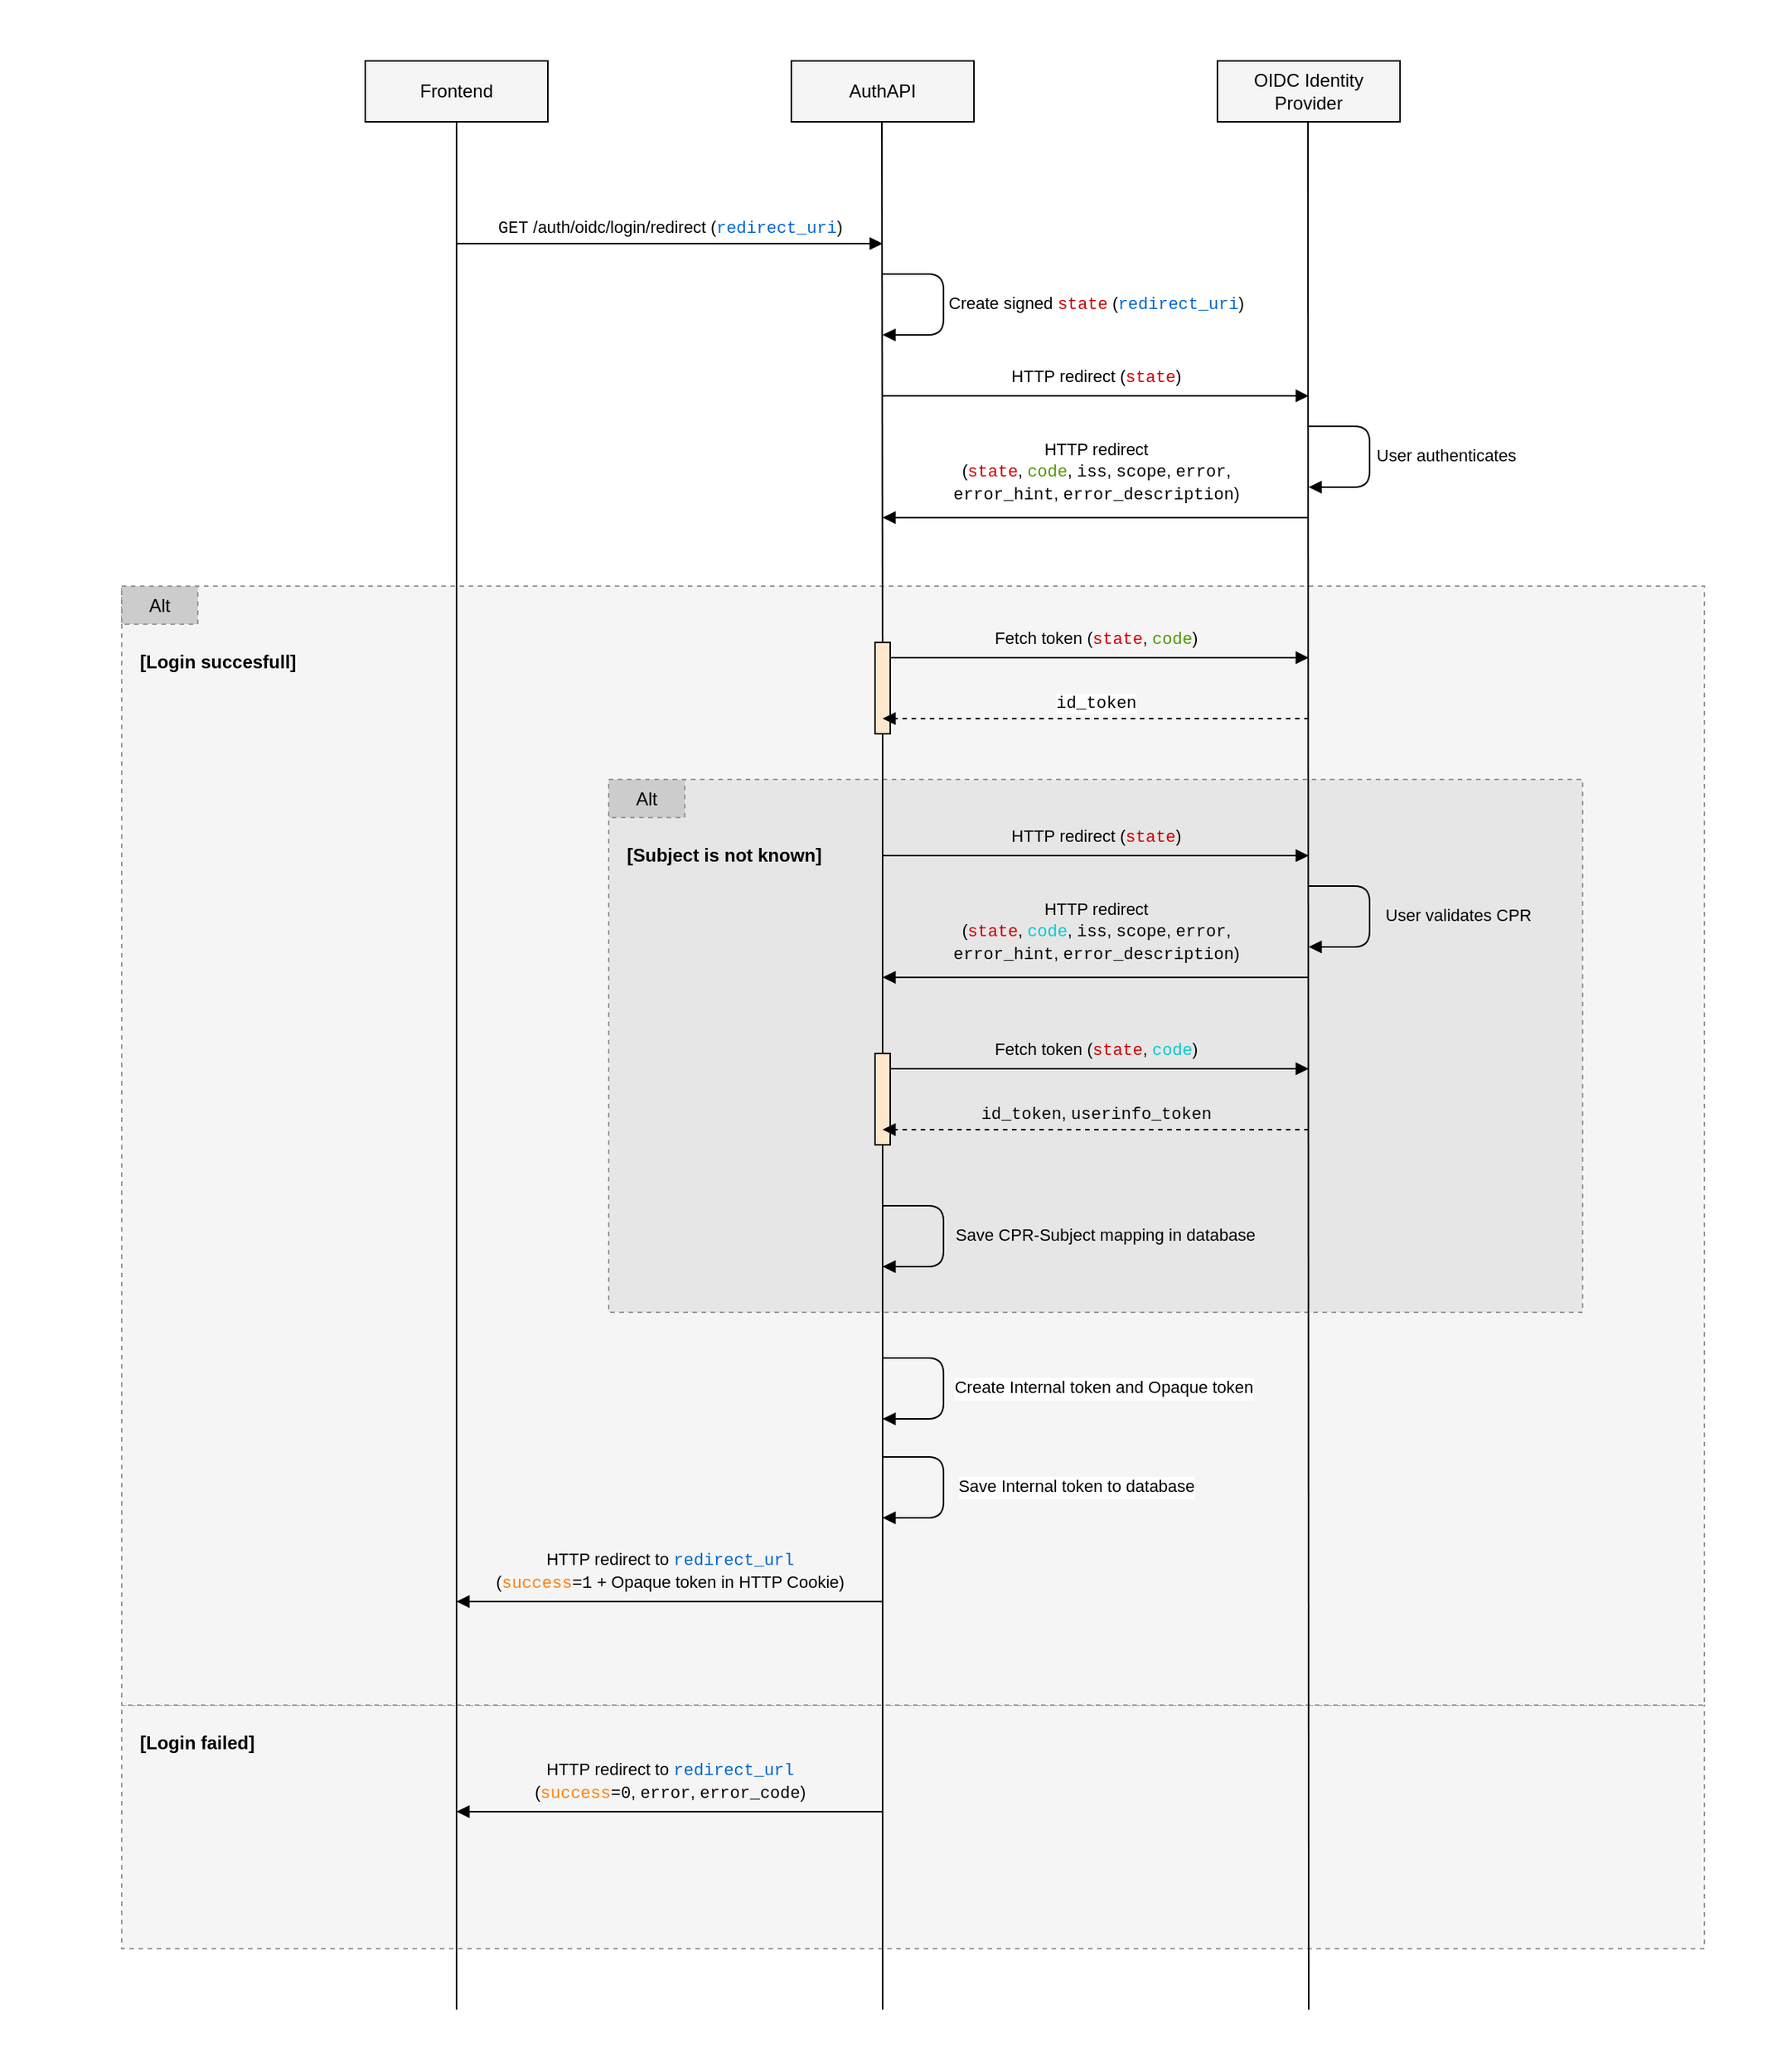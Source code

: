 <mxfile version="15.4.3" type="device"><diagram id="Cwde8lvM7TjTWuwWYFW5" name="Page-1"><mxGraphModel dx="2676" dy="1039" grid="1" gridSize="10" guides="1" tooltips="1" connect="1" arrows="1" fold="1" page="1" pageScale="1" pageWidth="827" pageHeight="1169" math="0" shadow="0"><root><mxCell id="0"/><mxCell id="1" parent="0"/><mxCell id="QzWerxBP5dTm38yxjS_s-79" value="" style="rounded=0;whiteSpace=wrap;html=1;labelBackgroundColor=none;fontFamily=Helvetica;fontColor=#00CCCC;strokeColor=none;fillColor=#FFFFFF;align=left;" vertex="1" parent="1"><mxGeometry x="-200" width="1170" height="1360" as="geometry"/></mxCell><mxCell id="QzWerxBP5dTm38yxjS_s-36" value="" style="rounded=0;whiteSpace=wrap;html=1;fontFamily=Helvetica;fillColor=#F5F5F5;dashed=1;strokeColor=#999999;" vertex="1" parent="1"><mxGeometry x="-120" y="1120" width="1040" height="160" as="geometry"/></mxCell><mxCell id="QzWerxBP5dTm38yxjS_s-30" value="" style="rounded=0;whiteSpace=wrap;html=1;fontFamily=Helvetica;fillColor=#F5F5F5;dashed=1;strokeColor=#999999;" vertex="1" parent="1"><mxGeometry x="-120" y="385" width="1040" height="735" as="geometry"/></mxCell><mxCell id="QzWerxBP5dTm38yxjS_s-32" value="" style="rounded=0;whiteSpace=wrap;html=1;fontFamily=Helvetica;fillColor=#CCCCCC;dashed=1;strokeColor=#999999;" vertex="1" parent="1"><mxGeometry x="-120" y="385" width="50" height="25" as="geometry"/></mxCell><mxCell id="QzWerxBP5dTm38yxjS_s-7" style="edgeStyle=orthogonalEdgeStyle;rounded=0;orthogonalLoop=1;jettySize=auto;html=1;endArrow=block;endFill=1;strokeColor=default;" edge="1" parent="1"><mxGeometry relative="1" as="geometry"><mxPoint x="380" y="160" as="targetPoint"/><mxPoint x="100" y="160" as="sourcePoint"/><Array as="points"><mxPoint x="240" y="160"/><mxPoint x="240" y="160"/></Array></mxGeometry></mxCell><mxCell id="QzWerxBP5dTm38yxjS_s-8" value="&lt;font face=&quot;Courier New&quot;&gt;GET&lt;/font&gt; /auth/oidc/login/redirect (&lt;font face=&quot;Courier New&quot; color=&quot;#0066CC&quot;&gt;redirect_uri&lt;/font&gt;)" style="edgeLabel;html=1;align=center;verticalAlign=middle;resizable=0;points=[];" vertex="1" connectable="0" parent="QzWerxBP5dTm38yxjS_s-7"><mxGeometry x="-0.071" y="-1" relative="1" as="geometry"><mxPoint x="10" y="-11" as="offset"/></mxGeometry></mxCell><mxCell id="QzWerxBP5dTm38yxjS_s-1" value="Frontend" style="rounded=0;whiteSpace=wrap;html=1;fillColor=#F5F5F5;" vertex="1" parent="1"><mxGeometry x="40" y="40" width="120" height="40" as="geometry"/></mxCell><mxCell id="QzWerxBP5dTm38yxjS_s-23" style="edgeStyle=orthogonalEdgeStyle;rounded=0;orthogonalLoop=1;jettySize=auto;html=1;fontFamily=Courier New;endArrow=block;endFill=1;strokeColor=default;" edge="1" parent="1"><mxGeometry relative="1" as="geometry"><mxPoint x="380" y="260" as="sourcePoint"/><mxPoint x="660" y="260" as="targetPoint"/></mxGeometry></mxCell><mxCell id="QzWerxBP5dTm38yxjS_s-25" value="&lt;font face=&quot;Helvetica&quot;&gt;HTTP redirect (&lt;font face=&quot;Courier New&quot; color=&quot;#CC0000&quot;&gt;state&lt;/font&gt;)&lt;br&gt;&lt;/font&gt;" style="edgeLabel;html=1;align=center;verticalAlign=middle;resizable=0;points=[];fontFamily=Courier New;" vertex="1" connectable="0" parent="QzWerxBP5dTm38yxjS_s-23"><mxGeometry x="-0.093" y="1" relative="1" as="geometry"><mxPoint x="13" y="-11" as="offset"/></mxGeometry></mxCell><mxCell id="QzWerxBP5dTm38yxjS_s-2" value="AuthAPI" style="rounded=0;whiteSpace=wrap;html=1;fillColor=#F5F5F5;" vertex="1" parent="1"><mxGeometry x="320" y="40" width="120" height="40" as="geometry"/></mxCell><mxCell id="QzWerxBP5dTm38yxjS_s-3" value="&lt;div&gt;OIDC Identity Provider&lt;br&gt;&lt;/div&gt;" style="rounded=0;whiteSpace=wrap;html=1;fillColor=#F5F5F5;" vertex="1" parent="1"><mxGeometry x="600" y="40" width="120" height="40" as="geometry"/></mxCell><mxCell id="QzWerxBP5dTm38yxjS_s-13" style="edgeStyle=orthogonalEdgeStyle;rounded=1;orthogonalLoop=1;jettySize=auto;html=1;endArrow=block;endFill=1;strokeColor=default;" edge="1" parent="1"><mxGeometry relative="1" as="geometry"><mxPoint x="380" y="220" as="targetPoint"/><mxPoint x="380" y="180" as="sourcePoint"/><Array as="points"><mxPoint x="420" y="180"/><mxPoint x="420" y="220"/></Array></mxGeometry></mxCell><mxCell id="QzWerxBP5dTm38yxjS_s-17" value="&lt;font face=&quot;Helvetica&quot;&gt;Create signed &lt;font face=&quot;Courier New&quot; color=&quot;#CC0000&quot;&gt;state&lt;/font&gt; (&lt;font face=&quot;Courier New&quot; color=&quot;#0066CC&quot;&gt;redirect_uri&lt;/font&gt;)&lt;/font&gt;" style="edgeLabel;html=1;align=center;verticalAlign=middle;resizable=0;points=[];fontFamily=Courier New;" vertex="1" connectable="0" parent="QzWerxBP5dTm38yxjS_s-13"><mxGeometry x="0.183" y="3" relative="1" as="geometry"><mxPoint x="97" y="-11" as="offset"/></mxGeometry></mxCell><mxCell id="QzWerxBP5dTm38yxjS_s-26" style="edgeStyle=orthogonalEdgeStyle;rounded=1;orthogonalLoop=1;jettySize=auto;html=1;endArrow=block;endFill=1;strokeColor=default;" edge="1" parent="1"><mxGeometry relative="1" as="geometry"><mxPoint x="660" y="320" as="targetPoint"/><mxPoint x="660" y="280" as="sourcePoint"/><Array as="points"><mxPoint x="700" y="280"/><mxPoint x="700" y="320"/></Array></mxGeometry></mxCell><mxCell id="QzWerxBP5dTm38yxjS_s-27" value="&lt;font face=&quot;Helvetica&quot;&gt;User authenticates&lt;br&gt;&lt;/font&gt;" style="edgeLabel;html=1;align=center;verticalAlign=middle;resizable=0;points=[];fontFamily=Courier New;" vertex="1" connectable="0" parent="QzWerxBP5dTm38yxjS_s-26"><mxGeometry x="0.183" y="3" relative="1" as="geometry"><mxPoint x="47" y="-11" as="offset"/></mxGeometry></mxCell><mxCell id="QzWerxBP5dTm38yxjS_s-28" style="edgeStyle=orthogonalEdgeStyle;rounded=0;orthogonalLoop=1;jettySize=auto;html=1;fontFamily=Courier New;endArrow=block;endFill=1;strokeColor=default;" edge="1" parent="1"><mxGeometry relative="1" as="geometry"><mxPoint x="660" y="340" as="sourcePoint"/><mxPoint x="380" y="340" as="targetPoint"/></mxGeometry></mxCell><mxCell id="QzWerxBP5dTm38yxjS_s-29" value="&lt;div&gt;&lt;font face=&quot;Helvetica&quot;&gt;HTTP redirect&lt;/font&gt;&lt;/div&gt;&lt;div&gt;&lt;font face=&quot;Helvetica&quot;&gt;(&lt;font face=&quot;Courier New&quot;&gt;&lt;font color=&quot;#CC0000&quot;&gt;state&lt;/font&gt;&lt;font face=&quot;Helvetica&quot;&gt;, &lt;/font&gt;&lt;/font&gt;&lt;/font&gt;&lt;font face=&quot;Helvetica&quot;&gt;&lt;font face=&quot;Courier New&quot;&gt;&lt;font face=&quot;Helvetica&quot;&gt;&lt;font face=&quot;Helvetica&quot;&gt;&lt;font face=&quot;Courier New&quot;&gt;&lt;font face=&quot;Helvetica&quot;&gt;&lt;font face=&quot;Helvetica&quot;&gt;&lt;font face=&quot;Courier New&quot;&gt;&lt;font color=&quot;#4D9900&quot;&gt;code&lt;/font&gt;&lt;font face=&quot;Helvetica&quot;&gt;, &lt;/font&gt;&lt;/font&gt;&lt;/font&gt;&lt;/font&gt;&lt;/font&gt;&lt;/font&gt;&lt;/font&gt;&lt;/font&gt;&lt;/font&gt;&lt;font face=&quot;Helvetica&quot;&gt;&lt;font face=&quot;Courier New&quot;&gt;&lt;font face=&quot;Helvetica&quot;&gt;&lt;font face=&quot;Helvetica&quot;&gt;&lt;font face=&quot;Courier New&quot;&gt;iss&lt;font face=&quot;Helvetica&quot;&gt;, &lt;/font&gt;&lt;/font&gt;&lt;/font&gt;&lt;/font&gt;&lt;/font&gt;&lt;/font&gt;&lt;font face=&quot;Helvetica&quot;&gt;&lt;font face=&quot;Courier New&quot;&gt;scope&lt;/font&gt;&lt;/font&gt;&lt;font face=&quot;Helvetica&quot;&gt;&lt;font face=&quot;Courier New&quot;&gt;&lt;font face=&quot;Helvetica&quot;&gt;&lt;font face=&quot;Helvetica&quot;&gt;&lt;font face=&quot;Courier New&quot;&gt;&lt;font face=&quot;Helvetica&quot;&gt;, &lt;/font&gt;error&lt;/font&gt;&lt;/font&gt;&lt;/font&gt;&lt;/font&gt;&lt;/font&gt;&lt;font face=&quot;Helvetica&quot;&gt;&lt;font face=&quot;Courier New&quot;&gt;&lt;font face=&quot;Helvetica&quot;&gt;&lt;font face=&quot;Helvetica&quot;&gt;&lt;font face=&quot;Courier New&quot;&gt;&lt;font face=&quot;Helvetica&quot;&gt;&lt;font face=&quot;Courier New&quot;&gt;&lt;font face=&quot;Helvetica&quot;&gt;,&lt;/font&gt;&lt;/font&gt;&lt;/font&gt;&lt;/font&gt;&lt;/font&gt;&lt;/font&gt;&lt;/font&gt;&lt;/font&gt;&lt;/div&gt;&lt;div&gt;&lt;font face=&quot;Helvetica&quot;&gt;&lt;font face=&quot;Courier New&quot;&gt;&lt;font face=&quot;Helvetica&quot;&gt;&lt;font face=&quot;Helvetica&quot;&gt;&lt;font face=&quot;Courier New&quot;&gt;&lt;font face=&quot;Helvetica&quot;&gt;&lt;font face=&quot;Courier New&quot;&gt;&lt;font face=&quot;Helvetica&quot;&gt;&lt;/font&gt;error_hint&lt;/font&gt;&lt;/font&gt;&lt;/font&gt;&lt;/font&gt;&lt;/font&gt;&lt;/font&gt;&lt;/font&gt;&lt;font face=&quot;Helvetica&quot;&gt;&lt;font face=&quot;Courier New&quot;&gt;&lt;font face=&quot;Helvetica&quot;&gt;&lt;font face=&quot;Helvetica&quot;&gt;&lt;font face=&quot;Courier New&quot;&gt;&lt;font face=&quot;Helvetica&quot;&gt;&lt;font face=&quot;Courier New&quot;&gt;&lt;font face=&quot;Helvetica&quot;&gt;&lt;font face=&quot;Courier New&quot;&gt;&lt;font face=&quot;Helvetica&quot;&gt;, &lt;/font&gt;error_description&lt;/font&gt;&lt;/font&gt;&lt;/font&gt;&lt;/font&gt;&lt;/font&gt;&lt;/font&gt;&lt;/font&gt;&lt;/font&gt;)&lt;/font&gt;&lt;/div&gt;" style="edgeLabel;html=1;align=center;verticalAlign=middle;resizable=0;points=[];fontFamily=Courier New;" vertex="1" connectable="0" parent="QzWerxBP5dTm38yxjS_s-28"><mxGeometry x="-0.093" y="1" relative="1" as="geometry"><mxPoint x="-13" y="-31" as="offset"/></mxGeometry></mxCell><mxCell id="QzWerxBP5dTm38yxjS_s-31" value="Alt" style="text;html=1;strokeColor=none;fillColor=none;align=center;verticalAlign=middle;whiteSpace=wrap;rounded=0;fontFamily=Helvetica;dashed=1;" vertex="1" parent="1"><mxGeometry x="-120" y="385" width="50" height="25" as="geometry"/></mxCell><mxCell id="QzWerxBP5dTm38yxjS_s-33" value="&lt;div align=&quot;left&quot;&gt;&lt;b&gt;[Login failed]&lt;/b&gt;&lt;/div&gt;" style="text;html=1;strokeColor=none;fillColor=none;align=left;verticalAlign=middle;whiteSpace=wrap;rounded=0;fontFamily=Helvetica;" vertex="1" parent="1"><mxGeometry x="-110" y="1130" width="140" height="30" as="geometry"/></mxCell><mxCell id="QzWerxBP5dTm38yxjS_s-34" style="edgeStyle=orthogonalEdgeStyle;rounded=0;orthogonalLoop=1;jettySize=auto;html=1;fontFamily=Courier New;endArrow=block;endFill=1;strokeColor=default;" edge="1" parent="1"><mxGeometry relative="1" as="geometry"><mxPoint x="380" y="1190" as="sourcePoint"/><mxPoint x="100" y="1190" as="targetPoint"/></mxGeometry></mxCell><mxCell id="QzWerxBP5dTm38yxjS_s-35" value="&lt;div&gt;&lt;font face=&quot;Helvetica&quot;&gt;HTTP redirect to &lt;font face=&quot;Courier New&quot; color=&quot;#0066CC&quot;&gt;redirect_url&lt;/font&gt;&lt;/font&gt;&lt;/div&gt;&lt;div&gt;&lt;font face=&quot;Helvetica&quot;&gt;(&lt;font face=&quot;Courier New&quot;&gt;&lt;font color=&quot;#FF8000&quot;&gt;success&lt;/font&gt;=0&lt;font face=&quot;Helvetica&quot;&gt;, &lt;/font&gt;error&lt;font face=&quot;Helvetica&quot;&gt;, &lt;/font&gt;error_code&lt;/font&gt;)&lt;/font&gt;&lt;/div&gt;" style="edgeLabel;html=1;align=center;verticalAlign=middle;resizable=0;points=[];fontFamily=Courier New;labelBackgroundColor=none;" vertex="1" connectable="0" parent="QzWerxBP5dTm38yxjS_s-34"><mxGeometry x="-0.093" y="1" relative="1" as="geometry"><mxPoint x="-13" y="-21" as="offset"/></mxGeometry></mxCell><mxCell id="QzWerxBP5dTm38yxjS_s-37" value="&lt;div align=&quot;left&quot;&gt;&lt;b&gt;[Login succesfull]&lt;/b&gt;&lt;/div&gt;" style="text;html=1;strokeColor=none;fillColor=none;align=left;verticalAlign=middle;whiteSpace=wrap;rounded=0;fontFamily=Helvetica;" vertex="1" parent="1"><mxGeometry x="-110" y="420" width="130" height="30" as="geometry"/></mxCell><mxCell id="QzWerxBP5dTm38yxjS_s-38" style="edgeStyle=orthogonalEdgeStyle;rounded=0;orthogonalLoop=1;jettySize=auto;html=1;fontFamily=Courier New;endArrow=block;endFill=1;strokeColor=default;" edge="1" parent="1"><mxGeometry relative="1" as="geometry"><mxPoint x="380" y="1052" as="sourcePoint"/><mxPoint x="100" y="1052" as="targetPoint"/></mxGeometry></mxCell><mxCell id="QzWerxBP5dTm38yxjS_s-39" value="&lt;div&gt;&lt;font face=&quot;Helvetica&quot;&gt;HTTP redirect to &lt;font face=&quot;Courier New&quot; color=&quot;#0066CC&quot;&gt;redirect_url&lt;/font&gt;&lt;/font&gt;&lt;/div&gt;&lt;div&gt;&lt;font face=&quot;Helvetica&quot;&gt;(&lt;font face=&quot;Courier New&quot;&gt;&lt;font color=&quot;#FF8000&quot;&gt;success&lt;/font&gt;=1&lt;font face=&quot;Helvetica&quot;&gt; + Opaque token in HTTP Cookie&lt;/font&gt;&lt;/font&gt;)&lt;/font&gt;&lt;/div&gt;" style="edgeLabel;html=1;align=center;verticalAlign=middle;resizable=0;points=[];fontFamily=Courier New;labelBackgroundColor=none;" vertex="1" connectable="0" parent="QzWerxBP5dTm38yxjS_s-38"><mxGeometry x="-0.093" y="1" relative="1" as="geometry"><mxPoint x="-13" y="-21" as="offset"/></mxGeometry></mxCell><mxCell id="QzWerxBP5dTm38yxjS_s-42" style="edgeStyle=orthogonalEdgeStyle;rounded=1;orthogonalLoop=1;jettySize=auto;html=1;endArrow=block;endFill=1;strokeColor=default;" edge="1" parent="1"><mxGeometry relative="1" as="geometry"><mxPoint x="380" y="932" as="targetPoint"/><mxPoint x="380" y="892" as="sourcePoint"/><Array as="points"><mxPoint x="420" y="892"/><mxPoint x="420" y="932"/></Array></mxGeometry></mxCell><mxCell id="QzWerxBP5dTm38yxjS_s-43" value="&lt;font face=&quot;Helvetica&quot;&gt;Create Internal &lt;/font&gt;&lt;font face=&quot;Helvetica&quot;&gt;&lt;font face=&quot;Helvetica&quot;&gt;token &lt;/font&gt;and Opaque token&lt;br&gt;&lt;/font&gt;" style="edgeLabel;html=1;align=center;verticalAlign=middle;resizable=0;points=[];fontFamily=Courier New;" vertex="1" connectable="0" parent="QzWerxBP5dTm38yxjS_s-42"><mxGeometry x="0.183" y="3" relative="1" as="geometry"><mxPoint x="102" y="-11" as="offset"/></mxGeometry></mxCell><mxCell id="QzWerxBP5dTm38yxjS_s-44" style="edgeStyle=orthogonalEdgeStyle;rounded=1;orthogonalLoop=1;jettySize=auto;html=1;endArrow=block;endFill=1;strokeColor=default;" edge="1" parent="1"><mxGeometry relative="1" as="geometry"><mxPoint x="380" y="997" as="targetPoint"/><mxPoint x="380" y="957" as="sourcePoint"/><Array as="points"><mxPoint x="420" y="957"/><mxPoint x="420" y="997"/></Array></mxGeometry></mxCell><mxCell id="QzWerxBP5dTm38yxjS_s-45" value="&lt;font face=&quot;Helvetica&quot;&gt;Save Internal token to database&lt;br&gt;&lt;/font&gt;" style="edgeLabel;html=1;align=center;verticalAlign=middle;resizable=0;points=[];fontFamily=Courier New;" vertex="1" connectable="0" parent="QzWerxBP5dTm38yxjS_s-44"><mxGeometry x="0.183" y="3" relative="1" as="geometry"><mxPoint x="84" y="-11" as="offset"/></mxGeometry></mxCell><mxCell id="QzWerxBP5dTm38yxjS_s-50" style="edgeStyle=orthogonalEdgeStyle;rounded=0;orthogonalLoop=1;jettySize=auto;html=1;fontFamily=Courier New;endArrow=block;endFill=1;strokeColor=default;" edge="1" parent="1"><mxGeometry relative="1" as="geometry"><mxPoint x="380" y="432" as="sourcePoint"/><mxPoint x="660" y="432" as="targetPoint"/></mxGeometry></mxCell><mxCell id="QzWerxBP5dTm38yxjS_s-51" value="&lt;font face=&quot;Helvetica&quot;&gt;Fetch token (&lt;font face=&quot;Courier New&quot; color=&quot;#CC0000&quot;&gt;state&lt;/font&gt;, &lt;font face=&quot;Courier New&quot; color=&quot;#4D9900&quot;&gt;code&lt;/font&gt;)&lt;br&gt;&lt;/font&gt;" style="edgeLabel;html=1;align=center;verticalAlign=middle;resizable=0;points=[];fontFamily=Courier New;labelBackgroundColor=none;" vertex="1" connectable="0" parent="QzWerxBP5dTm38yxjS_s-50"><mxGeometry x="-0.093" y="1" relative="1" as="geometry"><mxPoint x="13" y="-11" as="offset"/></mxGeometry></mxCell><mxCell id="QzWerxBP5dTm38yxjS_s-56" value="" style="rounded=0;whiteSpace=wrap;html=1;labelBackgroundColor=none;fontFamily=Courier New;fontColor=#4D9900;strokeColor=#000000;fillColor=#FFE6CC;align=left;" vertex="1" parent="1"><mxGeometry x="375" y="422" width="10" height="60" as="geometry"/></mxCell><mxCell id="QzWerxBP5dTm38yxjS_s-57" value="" style="rounded=0;orthogonalLoop=1;jettySize=auto;html=1;exitX=0.5;exitY=1;exitDx=0;exitDy=0;strokeColor=default;endArrow=none;endFill=0;" edge="1" parent="1" target="QzWerxBP5dTm38yxjS_s-56"><mxGeometry relative="1" as="geometry"><mxPoint x="380" y="1170" as="targetPoint"/><mxPoint x="379.5" y="80" as="sourcePoint"/></mxGeometry></mxCell><mxCell id="QzWerxBP5dTm38yxjS_s-52" style="edgeStyle=orthogonalEdgeStyle;rounded=0;orthogonalLoop=1;jettySize=auto;html=1;fontFamily=Courier New;endArrow=block;endFill=1;strokeColor=default;dashed=1;" edge="1" parent="1"><mxGeometry relative="1" as="geometry"><mxPoint x="660" y="472" as="sourcePoint"/><mxPoint x="380" y="472" as="targetPoint"/></mxGeometry></mxCell><mxCell id="QzWerxBP5dTm38yxjS_s-53" value="&lt;font face=&quot;Courier New&quot;&gt;id_token&lt;/font&gt;" style="edgeLabel;html=1;align=center;verticalAlign=middle;resizable=0;points=[];fontFamily=Courier New;" vertex="1" connectable="0" parent="QzWerxBP5dTm38yxjS_s-52"><mxGeometry x="-0.093" y="1" relative="1" as="geometry"><mxPoint x="-13" y="-11" as="offset"/></mxGeometry></mxCell><mxCell id="QzWerxBP5dTm38yxjS_s-58" value="" style="rounded=0;whiteSpace=wrap;html=1;fontFamily=Helvetica;fillColor=#E6E6E6;dashed=1;strokeColor=#999999;" vertex="1" parent="1"><mxGeometry x="200" y="512" width="640" height="350" as="geometry"/></mxCell><mxCell id="QzWerxBP5dTm38yxjS_s-59" value="" style="rounded=0;whiteSpace=wrap;html=1;fontFamily=Helvetica;fillColor=#CCCCCC;dashed=1;strokeColor=#999999;" vertex="1" parent="1"><mxGeometry x="200" y="512" width="50" height="25" as="geometry"/></mxCell><mxCell id="QzWerxBP5dTm38yxjS_s-62" value="Alt" style="text;html=1;strokeColor=none;fillColor=none;align=center;verticalAlign=middle;whiteSpace=wrap;rounded=0;fontFamily=Helvetica;dashed=1;" vertex="1" parent="1"><mxGeometry x="200" y="512" width="50" height="25" as="geometry"/></mxCell><mxCell id="QzWerxBP5dTm38yxjS_s-63" value="&lt;div align=&quot;left&quot;&gt;&lt;b&gt;[Subject is not known]&lt;/b&gt;&lt;/div&gt;" style="text;html=1;strokeColor=none;fillColor=none;align=left;verticalAlign=middle;whiteSpace=wrap;rounded=0;fontFamily=Helvetica;" vertex="1" parent="1"><mxGeometry x="210" y="547" width="140" height="30" as="geometry"/></mxCell><mxCell id="QzWerxBP5dTm38yxjS_s-4" style="rounded=0;orthogonalLoop=1;jettySize=auto;html=1;exitX=0.5;exitY=1;exitDx=0;exitDy=0;strokeColor=default;endArrow=none;endFill=0;" edge="1" parent="1" source="QzWerxBP5dTm38yxjS_s-1"><mxGeometry relative="1" as="geometry"><mxPoint x="100" y="1320" as="targetPoint"/></mxGeometry></mxCell><mxCell id="QzWerxBP5dTm38yxjS_s-5" style="rounded=0;orthogonalLoop=1;jettySize=auto;html=1;exitX=0.5;exitY=1;exitDx=0;exitDy=0;strokeColor=default;endArrow=none;endFill=0;startArrow=none;" edge="1" parent="1" source="QzWerxBP5dTm38yxjS_s-56"><mxGeometry relative="1" as="geometry"><mxPoint x="380" y="1320" as="targetPoint"/><mxPoint x="379.5" y="80" as="sourcePoint"/></mxGeometry></mxCell><mxCell id="QzWerxBP5dTm38yxjS_s-6" style="rounded=0;orthogonalLoop=1;jettySize=auto;html=1;exitX=0.5;exitY=1;exitDx=0;exitDy=0;strokeColor=default;endArrow=none;endFill=0;" edge="1" parent="1"><mxGeometry relative="1" as="geometry"><mxPoint x="660" y="1320" as="targetPoint"/><mxPoint x="659.5" y="80" as="sourcePoint"/></mxGeometry></mxCell><mxCell id="QzWerxBP5dTm38yxjS_s-66" style="edgeStyle=orthogonalEdgeStyle;rounded=0;orthogonalLoop=1;jettySize=auto;html=1;fontFamily=Courier New;endArrow=block;endFill=1;strokeColor=default;" edge="1" parent="1"><mxGeometry relative="1" as="geometry"><mxPoint x="380" y="562" as="sourcePoint"/><mxPoint x="660" y="562" as="targetPoint"/></mxGeometry></mxCell><mxCell id="QzWerxBP5dTm38yxjS_s-67" value="&lt;font face=&quot;Helvetica&quot;&gt;HTTP redirect (&lt;font face=&quot;Courier New&quot; color=&quot;#CC0000&quot;&gt;state&lt;/font&gt;)&lt;br&gt;&lt;/font&gt;" style="edgeLabel;html=1;align=center;verticalAlign=middle;resizable=0;points=[];fontFamily=Courier New;labelBackgroundColor=none;" vertex="1" connectable="0" parent="QzWerxBP5dTm38yxjS_s-66"><mxGeometry x="-0.093" y="1" relative="1" as="geometry"><mxPoint x="13" y="-11" as="offset"/></mxGeometry></mxCell><mxCell id="QzWerxBP5dTm38yxjS_s-68" style="edgeStyle=orthogonalEdgeStyle;rounded=1;orthogonalLoop=1;jettySize=auto;html=1;endArrow=block;endFill=1;strokeColor=default;" edge="1" parent="1"><mxGeometry relative="1" as="geometry"><mxPoint x="660" y="622" as="targetPoint"/><mxPoint x="660" y="582" as="sourcePoint"/><Array as="points"><mxPoint x="700" y="582"/><mxPoint x="700" y="622"/></Array></mxGeometry></mxCell><mxCell id="QzWerxBP5dTm38yxjS_s-69" value="&lt;font face=&quot;Helvetica&quot;&gt;User validates CPR&lt;br&gt;&lt;/font&gt;" style="edgeLabel;html=1;align=center;verticalAlign=middle;resizable=0;points=[];fontFamily=Courier New;labelBackgroundColor=none;" vertex="1" connectable="0" parent="QzWerxBP5dTm38yxjS_s-68"><mxGeometry x="0.183" y="3" relative="1" as="geometry"><mxPoint x="55" y="-11" as="offset"/></mxGeometry></mxCell><mxCell id="QzWerxBP5dTm38yxjS_s-70" style="edgeStyle=orthogonalEdgeStyle;rounded=0;orthogonalLoop=1;jettySize=auto;html=1;fontFamily=Courier New;endArrow=block;endFill=1;strokeColor=default;" edge="1" parent="1"><mxGeometry relative="1" as="geometry"><mxPoint x="660" y="642" as="sourcePoint"/><mxPoint x="380" y="642" as="targetPoint"/></mxGeometry></mxCell><mxCell id="QzWerxBP5dTm38yxjS_s-71" value="&lt;div&gt;&lt;font face=&quot;Helvetica&quot;&gt;HTTP redirect&lt;/font&gt;&lt;/div&gt;&lt;div&gt;&lt;font face=&quot;Helvetica&quot;&gt;(&lt;font face=&quot;Courier New&quot;&gt;&lt;font color=&quot;#CC0000&quot;&gt;state&lt;/font&gt;&lt;font face=&quot;Helvetica&quot;&gt;, &lt;/font&gt;&lt;/font&gt;&lt;/font&gt;&lt;font face=&quot;Helvetica&quot;&gt;&lt;font face=&quot;Courier New&quot;&gt;&lt;font face=&quot;Helvetica&quot;&gt;&lt;font face=&quot;Helvetica&quot;&gt;&lt;font face=&quot;Courier New&quot;&gt;&lt;font face=&quot;Helvetica&quot;&gt;&lt;font face=&quot;Helvetica&quot;&gt;&lt;font face=&quot;Courier New&quot;&gt;&lt;font color=&quot;#00CCCC&quot;&gt;code&lt;/font&gt;&lt;font face=&quot;Helvetica&quot;&gt;, &lt;/font&gt;&lt;/font&gt;&lt;/font&gt;&lt;/font&gt;&lt;/font&gt;&lt;/font&gt;&lt;/font&gt;&lt;/font&gt;&lt;/font&gt;&lt;font face=&quot;Helvetica&quot;&gt;&lt;font face=&quot;Courier New&quot;&gt;&lt;font face=&quot;Helvetica&quot;&gt;&lt;font face=&quot;Helvetica&quot;&gt;&lt;font face=&quot;Courier New&quot;&gt;iss&lt;font face=&quot;Helvetica&quot;&gt;, &lt;/font&gt;&lt;/font&gt;&lt;/font&gt;&lt;/font&gt;&lt;/font&gt;&lt;/font&gt;&lt;font face=&quot;Helvetica&quot;&gt;&lt;font face=&quot;Courier New&quot;&gt;scope&lt;/font&gt;&lt;/font&gt;&lt;font face=&quot;Helvetica&quot;&gt;&lt;font face=&quot;Courier New&quot;&gt;&lt;font face=&quot;Helvetica&quot;&gt;&lt;font face=&quot;Helvetica&quot;&gt;&lt;font face=&quot;Courier New&quot;&gt;&lt;font face=&quot;Helvetica&quot;&gt;, &lt;/font&gt;error&lt;/font&gt;&lt;/font&gt;&lt;/font&gt;&lt;/font&gt;&lt;/font&gt;&lt;font face=&quot;Helvetica&quot;&gt;&lt;font face=&quot;Courier New&quot;&gt;&lt;font face=&quot;Helvetica&quot;&gt;&lt;font face=&quot;Helvetica&quot;&gt;&lt;font face=&quot;Courier New&quot;&gt;&lt;font face=&quot;Helvetica&quot;&gt;&lt;font face=&quot;Courier New&quot;&gt;&lt;font face=&quot;Helvetica&quot;&gt;,&lt;/font&gt;&lt;/font&gt;&lt;/font&gt;&lt;/font&gt;&lt;/font&gt;&lt;/font&gt;&lt;/font&gt;&lt;/font&gt;&lt;/div&gt;&lt;div&gt;&lt;font face=&quot;Helvetica&quot;&gt;&lt;font face=&quot;Courier New&quot;&gt;&lt;font face=&quot;Helvetica&quot;&gt;&lt;font face=&quot;Helvetica&quot;&gt;&lt;font face=&quot;Courier New&quot;&gt;&lt;font face=&quot;Helvetica&quot;&gt;&lt;font face=&quot;Courier New&quot;&gt;&lt;font face=&quot;Helvetica&quot;&gt;&lt;/font&gt;error_hint&lt;/font&gt;&lt;/font&gt;&lt;/font&gt;&lt;/font&gt;&lt;/font&gt;&lt;/font&gt;&lt;/font&gt;&lt;font face=&quot;Helvetica&quot;&gt;&lt;font face=&quot;Courier New&quot;&gt;&lt;font face=&quot;Helvetica&quot;&gt;&lt;font face=&quot;Helvetica&quot;&gt;&lt;font face=&quot;Courier New&quot;&gt;&lt;font face=&quot;Helvetica&quot;&gt;&lt;font face=&quot;Courier New&quot;&gt;&lt;font face=&quot;Helvetica&quot;&gt;&lt;font face=&quot;Courier New&quot;&gt;&lt;font face=&quot;Helvetica&quot;&gt;, &lt;/font&gt;error_description&lt;/font&gt;&lt;/font&gt;&lt;/font&gt;&lt;/font&gt;&lt;/font&gt;&lt;/font&gt;&lt;/font&gt;&lt;/font&gt;)&lt;/font&gt;&lt;/div&gt;" style="edgeLabel;html=1;align=center;verticalAlign=middle;resizable=0;points=[];fontFamily=Courier New;labelBackgroundColor=none;" vertex="1" connectable="0" parent="QzWerxBP5dTm38yxjS_s-70"><mxGeometry x="-0.093" y="1" relative="1" as="geometry"><mxPoint x="-13" y="-31" as="offset"/></mxGeometry></mxCell><mxCell id="QzWerxBP5dTm38yxjS_s-72" style="edgeStyle=orthogonalEdgeStyle;rounded=0;orthogonalLoop=1;jettySize=auto;html=1;fontFamily=Courier New;endArrow=block;endFill=1;strokeColor=default;" edge="1" parent="1"><mxGeometry relative="1" as="geometry"><mxPoint x="380" y="702" as="sourcePoint"/><mxPoint x="660" y="702" as="targetPoint"/></mxGeometry></mxCell><mxCell id="QzWerxBP5dTm38yxjS_s-73" value="&lt;font face=&quot;Helvetica&quot;&gt;Fetch token (&lt;font face=&quot;Courier New&quot; color=&quot;#CC0000&quot;&gt;state&lt;/font&gt;, &lt;font face=&quot;Courier New&quot; color=&quot;#00CCCC&quot;&gt;code&lt;/font&gt;)&lt;br&gt;&lt;/font&gt;" style="edgeLabel;html=1;align=center;verticalAlign=middle;resizable=0;points=[];fontFamily=Courier New;labelBackgroundColor=none;" vertex="1" connectable="0" parent="QzWerxBP5dTm38yxjS_s-72"><mxGeometry x="-0.093" y="1" relative="1" as="geometry"><mxPoint x="13" y="-11" as="offset"/></mxGeometry></mxCell><mxCell id="QzWerxBP5dTm38yxjS_s-74" value="" style="rounded=0;whiteSpace=wrap;html=1;labelBackgroundColor=none;fontFamily=Courier New;fontColor=#4D9900;strokeColor=#000000;fillColor=#FFE6CC;align=left;" vertex="1" parent="1"><mxGeometry x="375" y="692" width="10" height="60" as="geometry"/></mxCell><mxCell id="QzWerxBP5dTm38yxjS_s-75" style="edgeStyle=orthogonalEdgeStyle;rounded=0;orthogonalLoop=1;jettySize=auto;html=1;fontFamily=Courier New;endArrow=block;endFill=1;strokeColor=default;dashed=1;" edge="1" parent="1"><mxGeometry relative="1" as="geometry"><mxPoint x="660" y="742" as="sourcePoint"/><mxPoint x="380" y="742" as="targetPoint"/></mxGeometry></mxCell><mxCell id="QzWerxBP5dTm38yxjS_s-76" value="&lt;font face=&quot;Courier New&quot;&gt;id_token&lt;font face=&quot;Helvetica&quot;&gt;, &lt;/font&gt;userinfo_token&lt;br&gt;&lt;/font&gt;" style="edgeLabel;html=1;align=center;verticalAlign=middle;resizable=0;points=[];fontFamily=Courier New;labelBackgroundColor=none;" vertex="1" connectable="0" parent="QzWerxBP5dTm38yxjS_s-75"><mxGeometry x="-0.093" y="1" relative="1" as="geometry"><mxPoint x="-13" y="-11" as="offset"/></mxGeometry></mxCell><mxCell id="QzWerxBP5dTm38yxjS_s-77" style="edgeStyle=orthogonalEdgeStyle;rounded=1;orthogonalLoop=1;jettySize=auto;html=1;endArrow=block;endFill=1;strokeColor=default;" edge="1" parent="1"><mxGeometry relative="1" as="geometry"><mxPoint x="380" y="832" as="targetPoint"/><mxPoint x="380" y="792" as="sourcePoint"/><Array as="points"><mxPoint x="420" y="792"/><mxPoint x="420" y="832"/></Array></mxGeometry></mxCell><mxCell id="QzWerxBP5dTm38yxjS_s-78" value="&lt;font face=&quot;Helvetica&quot;&gt;Save CPR-Subject mapping in database&lt;br&gt;&lt;/font&gt;" style="edgeLabel;html=1;align=center;verticalAlign=middle;resizable=0;points=[];fontFamily=Courier New;labelBackgroundColor=none;" vertex="1" connectable="0" parent="QzWerxBP5dTm38yxjS_s-77"><mxGeometry x="0.183" y="3" relative="1" as="geometry"><mxPoint x="103" y="-11" as="offset"/></mxGeometry></mxCell></root></mxGraphModel></diagram></mxfile>